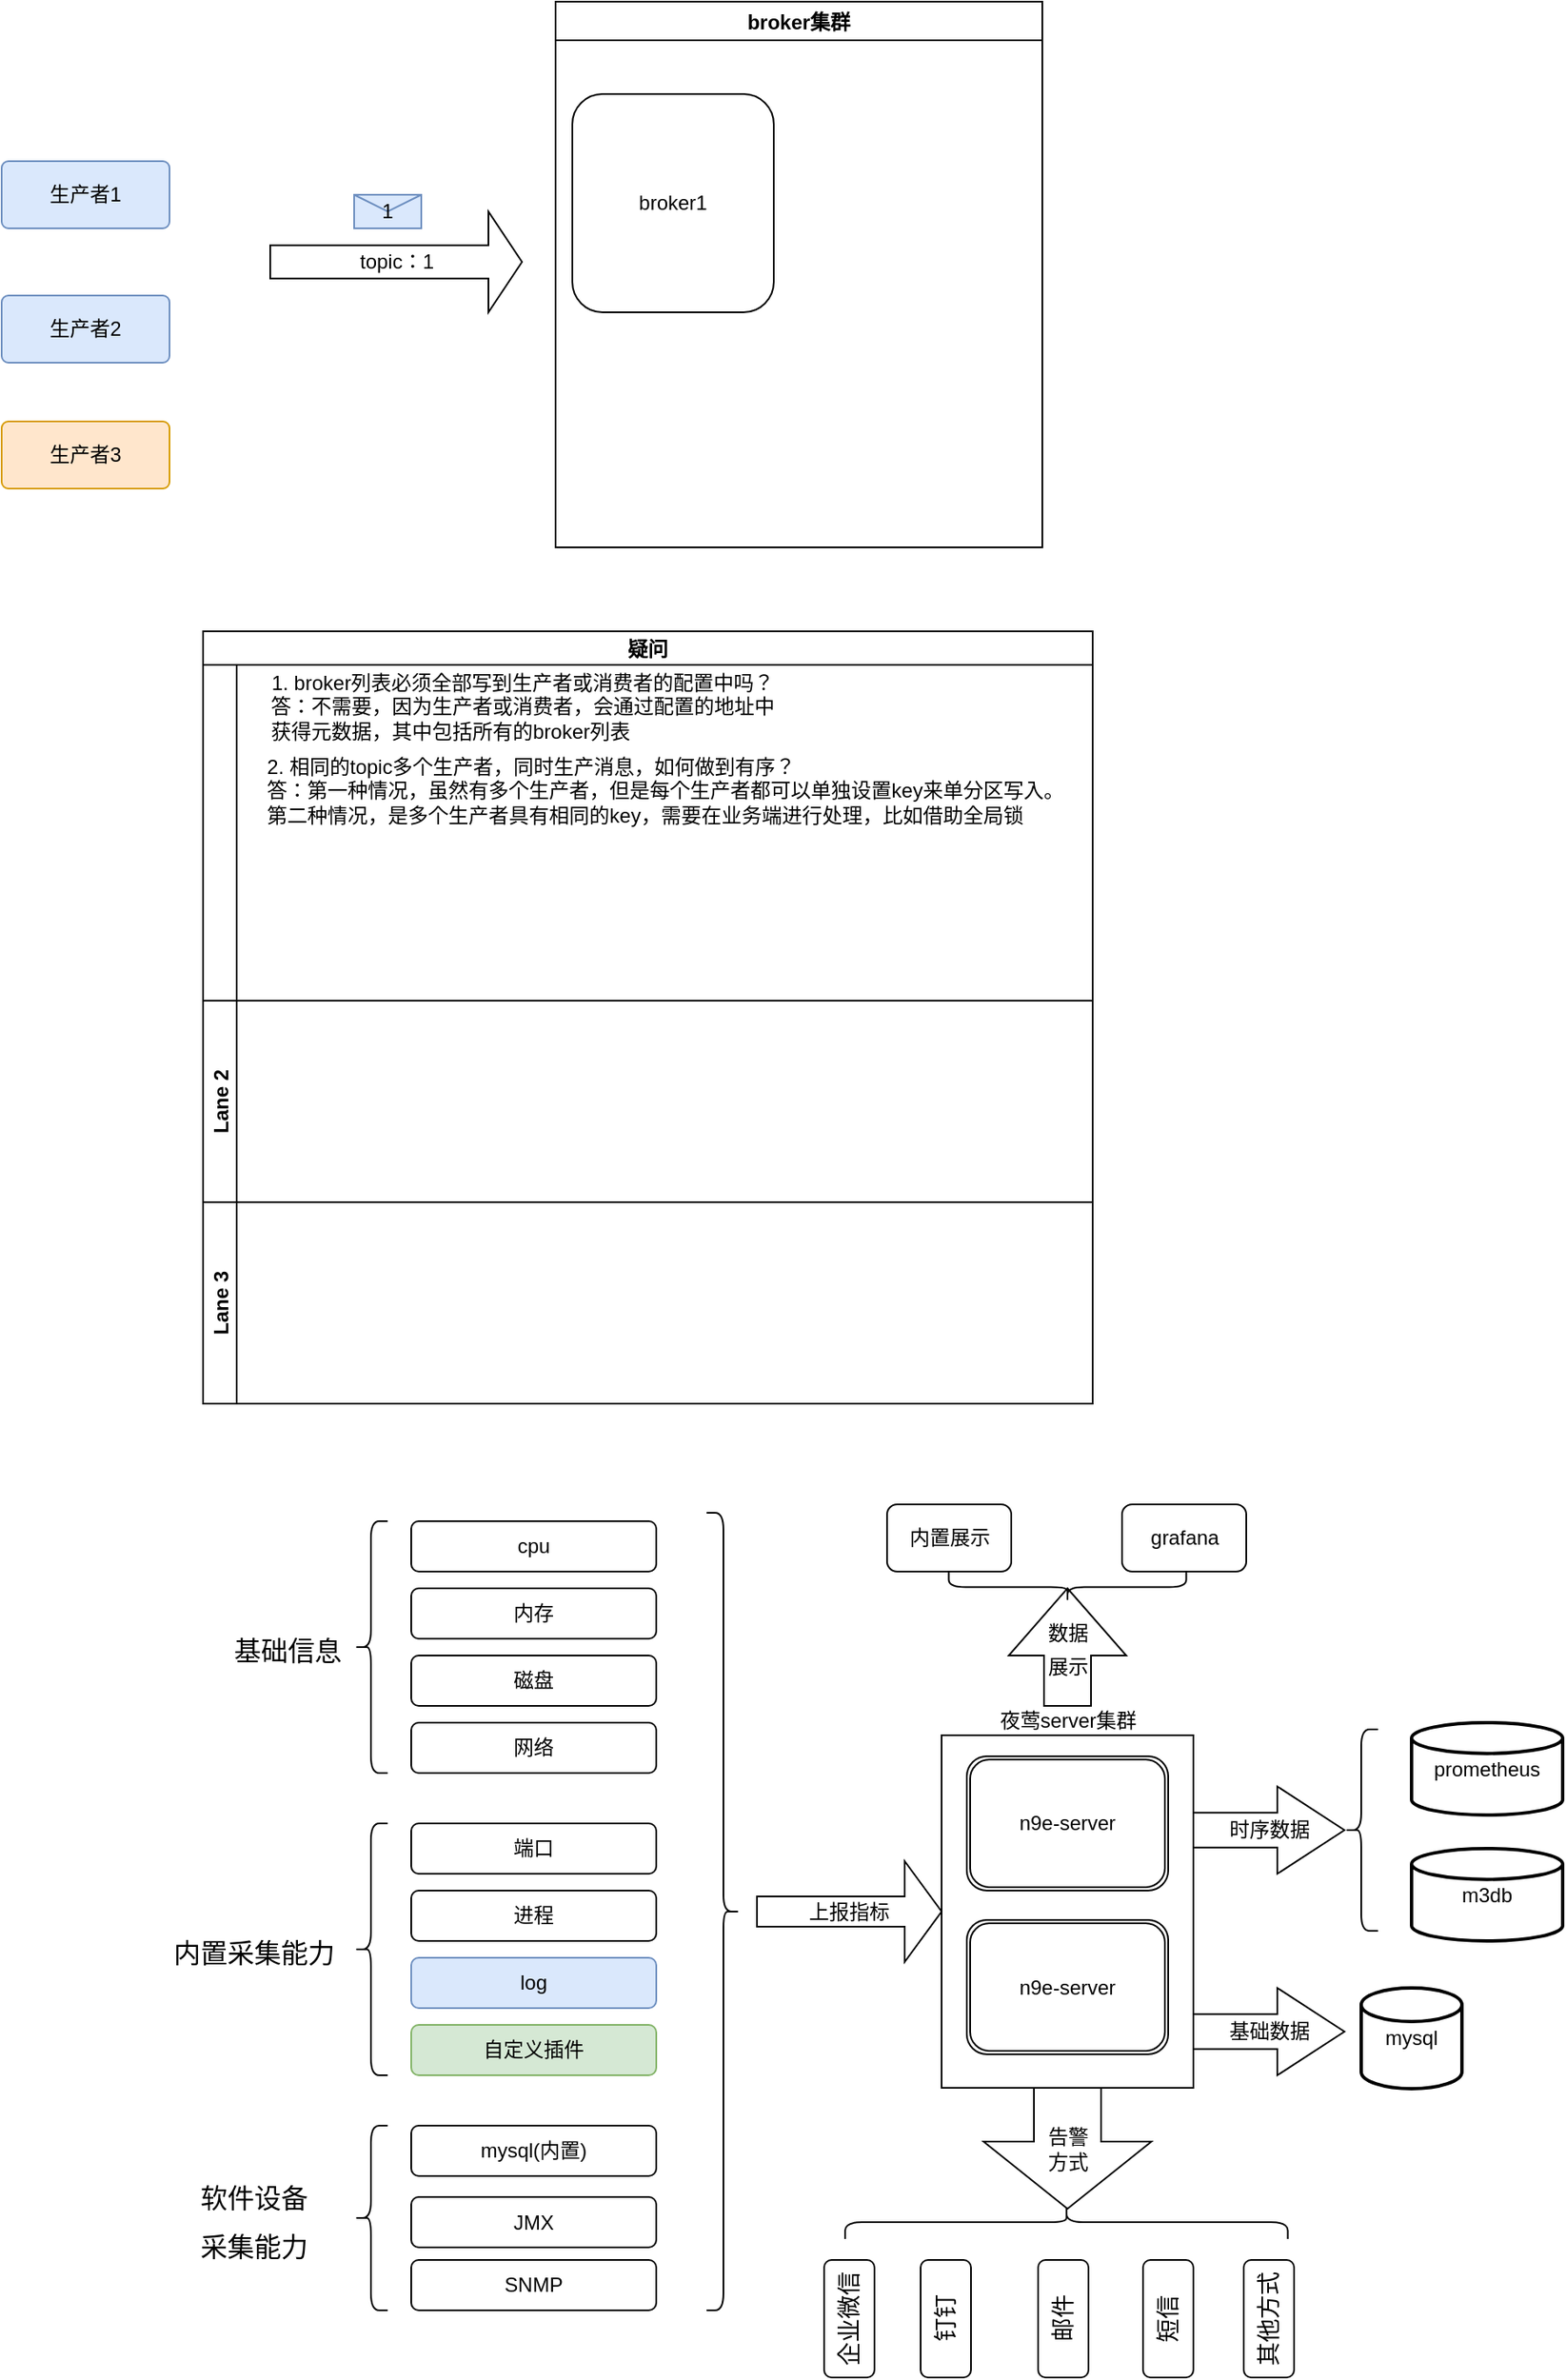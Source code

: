 <mxfile version="15.5.1" type="github">
  <diagram id="Hw2IK7ok40k7nLGpnW4U" name="第 1 页">
    <mxGraphModel dx="1013" dy="697" grid="1" gridSize="10" guides="1" tooltips="1" connect="1" arrows="1" fold="1" page="1" pageScale="1" pageWidth="827" pageHeight="1169" math="0" shadow="0">
      <root>
        <mxCell id="0" />
        <mxCell id="1" parent="0" />
        <mxCell id="-IGQx0JixpStEkoeapdc-1" value="1" style="shape=message;html=1;whiteSpace=wrap;html=1;outlineConnect=0;fillColor=#dae8fc;strokeColor=#6c8ebf;movable=1;resizable=1;rotatable=1;deletable=1;editable=1;connectable=1;" parent="1" vertex="1">
          <mxGeometry x="260" y="410" width="40" height="20" as="geometry" />
        </mxCell>
        <mxCell id="-IGQx0JixpStEkoeapdc-2" value="topic：1" style="html=1;shadow=0;dashed=0;align=center;verticalAlign=middle;shape=mxgraph.arrows2.arrow;dy=0.67;dx=20;notch=0;movable=1;resizable=1;rotatable=1;deletable=1;editable=1;connectable=1;" parent="1" vertex="1">
          <mxGeometry x="210" y="420" width="150" height="60" as="geometry" />
        </mxCell>
        <mxCell id="-IGQx0JixpStEkoeapdc-3" value="生产者1" style="rounded=1;arcSize=10;whiteSpace=wrap;html=1;align=center;fillColor=#dae8fc;strokeColor=#6c8ebf;" parent="1" vertex="1">
          <mxGeometry x="50" y="390" width="100" height="40" as="geometry" />
        </mxCell>
        <mxCell id="-IGQx0JixpStEkoeapdc-4" value="生产者2" style="rounded=1;arcSize=10;whiteSpace=wrap;html=1;align=center;fillColor=#dae8fc;strokeColor=#6c8ebf;" parent="1" vertex="1">
          <mxGeometry x="50" y="470" width="100" height="40" as="geometry" />
        </mxCell>
        <mxCell id="-IGQx0JixpStEkoeapdc-5" value="生产者3" style="rounded=1;arcSize=10;whiteSpace=wrap;html=1;align=center;fillColor=#ffe6cc;strokeColor=#d79b00;" parent="1" vertex="1">
          <mxGeometry x="50" y="545" width="100" height="40" as="geometry" />
        </mxCell>
        <mxCell id="-IGQx0JixpStEkoeapdc-6" value="疑问" style="swimlane;childLayout=stackLayout;resizeParent=1;resizeParentMax=0;horizontal=1;startSize=20;horizontalStack=0;" parent="1" vertex="1">
          <mxGeometry x="170" y="670" width="530" height="460" as="geometry" />
        </mxCell>
        <mxCell id="-IGQx0JixpStEkoeapdc-7" value="" style="swimlane;startSize=20;horizontal=0;" parent="-IGQx0JixpStEkoeapdc-6" vertex="1">
          <mxGeometry y="20" width="530" height="200" as="geometry">
            <mxRectangle y="20" width="480" height="40" as="alternateBounds" />
          </mxGeometry>
        </mxCell>
        <mxCell id="-IGQx0JixpStEkoeapdc-10" value="1. broker列表必须全部写到生产者或消费者的配置中吗？&lt;br&gt;&lt;div style=&quot;text-align: left&quot;&gt;&lt;span&gt;答：不需要，因为生产者或消费者，会通过配置的地址中&lt;/span&gt;&lt;/div&gt;&lt;div style=&quot;text-align: left&quot;&gt;&lt;span&gt;获得元数据，其中包括所有的broker列表&lt;/span&gt;&lt;/div&gt;" style="text;html=1;align=center;verticalAlign=middle;resizable=0;points=[];autosize=1;strokeColor=none;fillColor=none;" parent="-IGQx0JixpStEkoeapdc-7" vertex="1">
          <mxGeometry x="30" width="320" height="50" as="geometry" />
        </mxCell>
        <mxCell id="-IGQx0JixpStEkoeapdc-11" value="&lt;div style=&quot;text-align: left&quot;&gt;&lt;span&gt;2. 相同的topic多个生产者，同时生产消息，如何做到有序？&lt;/span&gt;&lt;/div&gt;&lt;div style=&quot;text-align: left&quot;&gt;&lt;span&gt;答：第一种情况，虽然有多个生产者，但是每个生产者都可以单独设置key来单分区写入。&lt;/span&gt;&lt;/div&gt;&lt;div style=&quot;text-align: left&quot;&gt;&lt;span&gt;第二种情况，是多个生产者具有相同的key，需要在业务端进行处理，比如借助全局锁&lt;/span&gt;&lt;/div&gt;" style="text;html=1;align=center;verticalAlign=middle;resizable=0;points=[];autosize=1;strokeColor=none;fillColor=none;" parent="-IGQx0JixpStEkoeapdc-7" vertex="1">
          <mxGeometry x="30" y="50" width="490" height="50" as="geometry" />
        </mxCell>
        <mxCell id="-IGQx0JixpStEkoeapdc-8" value="Lane 2" style="swimlane;startSize=20;horizontal=0;" parent="-IGQx0JixpStEkoeapdc-6" vertex="1">
          <mxGeometry y="220" width="530" height="120" as="geometry" />
        </mxCell>
        <mxCell id="-IGQx0JixpStEkoeapdc-9" value="Lane 3" style="swimlane;startSize=20;horizontal=0;" parent="-IGQx0JixpStEkoeapdc-6" vertex="1">
          <mxGeometry y="340" width="530" height="120" as="geometry" />
        </mxCell>
        <mxCell id="9vsc2cy2VzVOIzII8Pbb-2" value="broker集群" style="swimlane;align=center;" parent="1" vertex="1">
          <mxGeometry x="380" y="295" width="290" height="325" as="geometry" />
        </mxCell>
        <mxCell id="9vsc2cy2VzVOIzII8Pbb-3" value="broker1" style="rounded=1;whiteSpace=wrap;html=1;align=center;" parent="1" vertex="1">
          <mxGeometry x="390" y="350" width="120" height="130" as="geometry" />
        </mxCell>
        <mxCell id="9vsc2cy2VzVOIzII8Pbb-4" value="" style="shape=curlyBracket;whiteSpace=wrap;html=1;rounded=1;align=center;" parent="1" vertex="1">
          <mxGeometry x="260" y="1200" width="20" height="150" as="geometry" />
        </mxCell>
        <mxCell id="9vsc2cy2VzVOIzII8Pbb-6" value="cpu" style="whiteSpace=wrap;html=1;rounded=1;" parent="1" vertex="1">
          <mxGeometry x="294" y="1200" width="146" height="30" as="geometry" />
        </mxCell>
        <mxCell id="9vsc2cy2VzVOIzII8Pbb-8" value="内存" style="whiteSpace=wrap;html=1;rounded=1;" parent="1" vertex="1">
          <mxGeometry x="294" y="1240" width="146" height="30" as="geometry" />
        </mxCell>
        <mxCell id="9vsc2cy2VzVOIzII8Pbb-9" value="磁盘" style="whiteSpace=wrap;html=1;rounded=1;" parent="1" vertex="1">
          <mxGeometry x="294" y="1280" width="146" height="30" as="geometry" />
        </mxCell>
        <mxCell id="9vsc2cy2VzVOIzII8Pbb-10" value="&lt;span style=&quot;font-weight: normal&quot;&gt;&lt;font style=&quot;font-size: 16px&quot;&gt;基础信息&lt;/font&gt;&lt;/span&gt;" style="text;strokeColor=none;fillColor=none;html=1;fontSize=24;fontStyle=1;verticalAlign=middle;align=center;" parent="1" vertex="1">
          <mxGeometry x="170" y="1255" width="100" height="40" as="geometry" />
        </mxCell>
        <mxCell id="9vsc2cy2VzVOIzII8Pbb-11" value="网络" style="whiteSpace=wrap;html=1;rounded=1;" parent="1" vertex="1">
          <mxGeometry x="294" y="1320" width="146" height="30" as="geometry" />
        </mxCell>
        <mxCell id="9vsc2cy2VzVOIzII8Pbb-12" value="&lt;span style=&quot;font-weight: normal&quot;&gt;&lt;font style=&quot;font-size: 16px&quot;&gt;内置采集能力&lt;/font&gt;&lt;/span&gt;" style="text;strokeColor=none;fillColor=none;html=1;fontSize=24;fontStyle=1;verticalAlign=middle;align=center;" parent="1" vertex="1">
          <mxGeometry x="120" y="1437.5" width="160" height="35" as="geometry" />
        </mxCell>
        <mxCell id="9vsc2cy2VzVOIzII8Pbb-13" value="" style="shape=curlyBracket;whiteSpace=wrap;html=1;rounded=1;align=center;" parent="1" vertex="1">
          <mxGeometry x="260" y="1380" width="20" height="150" as="geometry" />
        </mxCell>
        <mxCell id="9vsc2cy2VzVOIzII8Pbb-14" value="端口" style="whiteSpace=wrap;html=1;rounded=1;" parent="1" vertex="1">
          <mxGeometry x="294" y="1380" width="146" height="30" as="geometry" />
        </mxCell>
        <mxCell id="9vsc2cy2VzVOIzII8Pbb-15" value="进程" style="whiteSpace=wrap;html=1;rounded=1;" parent="1" vertex="1">
          <mxGeometry x="294" y="1420" width="146" height="30" as="geometry" />
        </mxCell>
        <mxCell id="9vsc2cy2VzVOIzII8Pbb-16" value="log" style="whiteSpace=wrap;html=1;rounded=1;fillColor=#dae8fc;strokeColor=#6c8ebf;" parent="1" vertex="1">
          <mxGeometry x="294" y="1460" width="146" height="30" as="geometry" />
        </mxCell>
        <mxCell id="9vsc2cy2VzVOIzII8Pbb-17" value="自定义插件" style="whiteSpace=wrap;html=1;rounded=1;fillColor=#d5e8d4;strokeColor=#82b366;" parent="1" vertex="1">
          <mxGeometry x="294" y="1500" width="146" height="30" as="geometry" />
        </mxCell>
        <mxCell id="9vsc2cy2VzVOIzII8Pbb-18" value="&lt;span style=&quot;font-weight: normal ; font-size: 16px&quot;&gt;软件设备&lt;br&gt;采集能力&lt;/span&gt;" style="text;strokeColor=none;fillColor=none;html=1;fontSize=24;fontStyle=1;verticalAlign=middle;align=center;" parent="1" vertex="1">
          <mxGeometry x="140" y="1582.5" width="120" height="65" as="geometry" />
        </mxCell>
        <mxCell id="9vsc2cy2VzVOIzII8Pbb-19" value="" style="shape=curlyBracket;whiteSpace=wrap;html=1;rounded=1;align=center;" parent="1" vertex="1">
          <mxGeometry x="260" y="1560" width="20" height="110" as="geometry" />
        </mxCell>
        <mxCell id="9vsc2cy2VzVOIzII8Pbb-20" value="mysql(内置)" style="whiteSpace=wrap;html=1;rounded=1;" parent="1" vertex="1">
          <mxGeometry x="294" y="1560" width="146" height="30" as="geometry" />
        </mxCell>
        <mxCell id="9vsc2cy2VzVOIzII8Pbb-21" value="JMX" style="whiteSpace=wrap;html=1;rounded=1;" parent="1" vertex="1">
          <mxGeometry x="294" y="1602.5" width="146" height="30" as="geometry" />
        </mxCell>
        <mxCell id="9vsc2cy2VzVOIzII8Pbb-22" value="SNMP" style="whiteSpace=wrap;html=1;rounded=1;" parent="1" vertex="1">
          <mxGeometry x="294" y="1640" width="146" height="30" as="geometry" />
        </mxCell>
        <mxCell id="9vsc2cy2VzVOIzII8Pbb-23" value="" style="shape=curlyBracket;whiteSpace=wrap;html=1;rounded=1;flipH=1;align=center;" parent="1" vertex="1">
          <mxGeometry x="470" y="1195" width="20" height="475" as="geometry" />
        </mxCell>
        <mxCell id="9vsc2cy2VzVOIzII8Pbb-24" value="上报指标" style="shape=singleArrow;whiteSpace=wrap;html=1;align=center;" parent="1" vertex="1">
          <mxGeometry x="500" y="1402.5" width="110" height="60" as="geometry" />
        </mxCell>
        <mxCell id="9vsc2cy2VzVOIzII8Pbb-25" value="夜莺server集群" style="verticalLabelPosition=top;verticalAlign=bottom;html=1;shape=mxgraph.basic.rect;fillColor2=none;strokeWidth=1;size=20;indent=5;labelPosition=center;align=center;" parent="1" vertex="1">
          <mxGeometry x="610" y="1327.5" width="150" height="210" as="geometry" />
        </mxCell>
        <mxCell id="9vsc2cy2VzVOIzII8Pbb-26" value="" style="shape=curlyBracket;whiteSpace=wrap;html=1;rounded=1;align=center;rotation=90;" parent="1" vertex="1">
          <mxGeometry x="674.38" y="1485.63" width="20" height="263.75" as="geometry" />
        </mxCell>
        <mxCell id="_ushDdjgcCsxqVEZmOoj-1" value="n9e-server" style="shape=ext;double=1;rounded=1;whiteSpace=wrap;html=1;" vertex="1" parent="1">
          <mxGeometry x="625" y="1340" width="120" height="80" as="geometry" />
        </mxCell>
        <mxCell id="_ushDdjgcCsxqVEZmOoj-2" value="n9e-server" style="shape=ext;double=1;rounded=1;whiteSpace=wrap;html=1;" vertex="1" parent="1">
          <mxGeometry x="625" y="1437.5" width="120" height="80" as="geometry" />
        </mxCell>
        <mxCell id="_ushDdjgcCsxqVEZmOoj-4" value="基础数据" style="html=1;shadow=0;dashed=0;align=center;verticalAlign=middle;shape=mxgraph.arrows2.arrow;dy=0.6;dx=40;notch=0;" vertex="1" parent="1">
          <mxGeometry x="760" y="1478" width="90" height="52" as="geometry" />
        </mxCell>
        <mxCell id="_ushDdjgcCsxqVEZmOoj-5" value="mysql" style="strokeWidth=2;html=1;shape=mxgraph.flowchart.database;whiteSpace=wrap;" vertex="1" parent="1">
          <mxGeometry x="860" y="1478" width="60" height="60" as="geometry" />
        </mxCell>
        <mxCell id="_ushDdjgcCsxqVEZmOoj-6" value="时序数据" style="html=1;shadow=0;dashed=0;align=center;verticalAlign=middle;shape=mxgraph.arrows2.arrow;dy=0.6;dx=40;notch=0;" vertex="1" parent="1">
          <mxGeometry x="760" y="1358" width="90" height="52" as="geometry" />
        </mxCell>
        <mxCell id="_ushDdjgcCsxqVEZmOoj-7" value="" style="shape=curlyBracket;whiteSpace=wrap;html=1;rounded=1;" vertex="1" parent="1">
          <mxGeometry x="850" y="1324" width="20" height="120" as="geometry" />
        </mxCell>
        <mxCell id="_ushDdjgcCsxqVEZmOoj-8" value="prometheus" style="strokeWidth=2;html=1;shape=mxgraph.flowchart.database;whiteSpace=wrap;" vertex="1" parent="1">
          <mxGeometry x="890" y="1320" width="90" height="55" as="geometry" />
        </mxCell>
        <mxCell id="_ushDdjgcCsxqVEZmOoj-9" value="m3db" style="strokeWidth=2;html=1;shape=mxgraph.flowchart.database;whiteSpace=wrap;" vertex="1" parent="1">
          <mxGeometry x="890" y="1395" width="90" height="55" as="geometry" />
        </mxCell>
        <mxCell id="_ushDdjgcCsxqVEZmOoj-10" value="告警&lt;br&gt;方式" style="html=1;shadow=0;dashed=0;align=center;verticalAlign=middle;shape=mxgraph.arrows2.arrow;dy=0.6;dx=40;direction=south;notch=0;" vertex="1" parent="1">
          <mxGeometry x="635" y="1537.5" width="100" height="72" as="geometry" />
        </mxCell>
        <mxCell id="_ushDdjgcCsxqVEZmOoj-14" value="企业微信" style="rounded=1;whiteSpace=wrap;html=1;fontSize=14;rotation=-90;" vertex="1" parent="1">
          <mxGeometry x="520" y="1660" width="70" height="30" as="geometry" />
        </mxCell>
        <mxCell id="_ushDdjgcCsxqVEZmOoj-15" value="邮件" style="rounded=1;whiteSpace=wrap;html=1;fontSize=14;rotation=-90;" vertex="1" parent="1">
          <mxGeometry x="647.5" y="1660" width="70" height="30" as="geometry" />
        </mxCell>
        <mxCell id="_ushDdjgcCsxqVEZmOoj-16" value="钉钉" style="rounded=1;whiteSpace=wrap;html=1;fontSize=14;rotation=-90;" vertex="1" parent="1">
          <mxGeometry x="577.5" y="1660" width="70" height="30" as="geometry" />
        </mxCell>
        <mxCell id="_ushDdjgcCsxqVEZmOoj-17" value="短信" style="rounded=1;whiteSpace=wrap;html=1;fontSize=14;rotation=-90;" vertex="1" parent="1">
          <mxGeometry x="710" y="1660" width="70" height="30" as="geometry" />
        </mxCell>
        <mxCell id="_ushDdjgcCsxqVEZmOoj-18" value="其他方式" style="rounded=1;whiteSpace=wrap;html=1;fontSize=14;rotation=-90;" vertex="1" parent="1">
          <mxGeometry x="770" y="1660" width="70" height="30" as="geometry" />
        </mxCell>
        <mxCell id="_ushDdjgcCsxqVEZmOoj-19" value="&lt;font style=&quot;font-size: 12px&quot;&gt;数据&lt;br&gt;展示&lt;/font&gt;" style="html=1;shadow=0;dashed=0;align=center;verticalAlign=middle;shape=mxgraph.arrows2.arrow;dy=0.6;dx=40;direction=north;notch=0;fontSize=16;" vertex="1" parent="1">
          <mxGeometry x="650" y="1240" width="70" height="70" as="geometry" />
        </mxCell>
        <mxCell id="_ushDdjgcCsxqVEZmOoj-20" value="" style="shape=curlyBracket;whiteSpace=wrap;html=1;rounded=1;flipH=1;fontSize=12;rotation=90;size=0.5;" vertex="1" parent="1">
          <mxGeometry x="676.25" y="1168.5" width="17.5" height="141.5" as="geometry" />
        </mxCell>
        <mxCell id="_ushDdjgcCsxqVEZmOoj-22" value="内置展示" style="rounded=1;whiteSpace=wrap;html=1;fontSize=12;" vertex="1" parent="1">
          <mxGeometry x="577.5" y="1190" width="74" height="40" as="geometry" />
        </mxCell>
        <mxCell id="_ushDdjgcCsxqVEZmOoj-24" value="grafana" style="rounded=1;whiteSpace=wrap;html=1;fontSize=12;" vertex="1" parent="1">
          <mxGeometry x="717.5" y="1190" width="74" height="40" as="geometry" />
        </mxCell>
      </root>
    </mxGraphModel>
  </diagram>
</mxfile>
